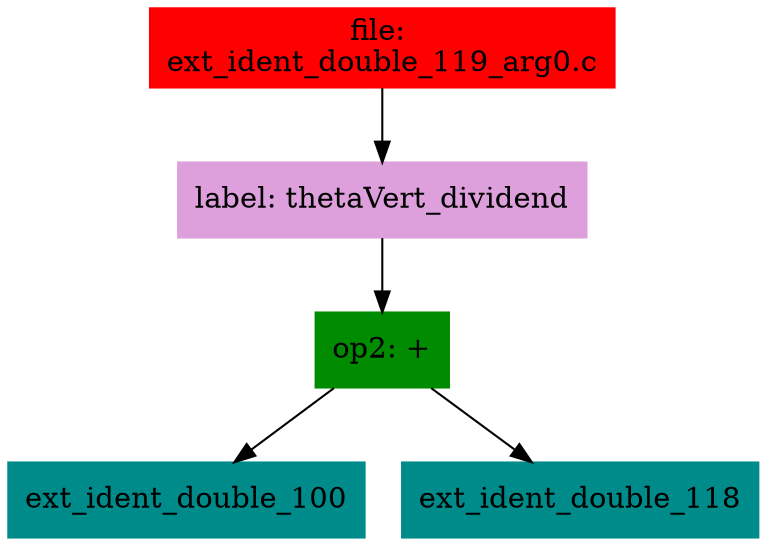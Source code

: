 digraph G {
node [shape=box]

0 [label="file: 
ext_ident_double_119_arg0.c",color=red, style=filled]
1 [label="label: thetaVert_dividend",color=plum, style=filled]
0 -> 1
2 [label="op2: +",color=green4, style=filled]
1 -> 2
3 [label="ext_ident_double_100",color=cyan4, style=filled]
2 -> 3
24 [label="ext_ident_double_118",color=cyan4, style=filled]
2 -> 24


}

